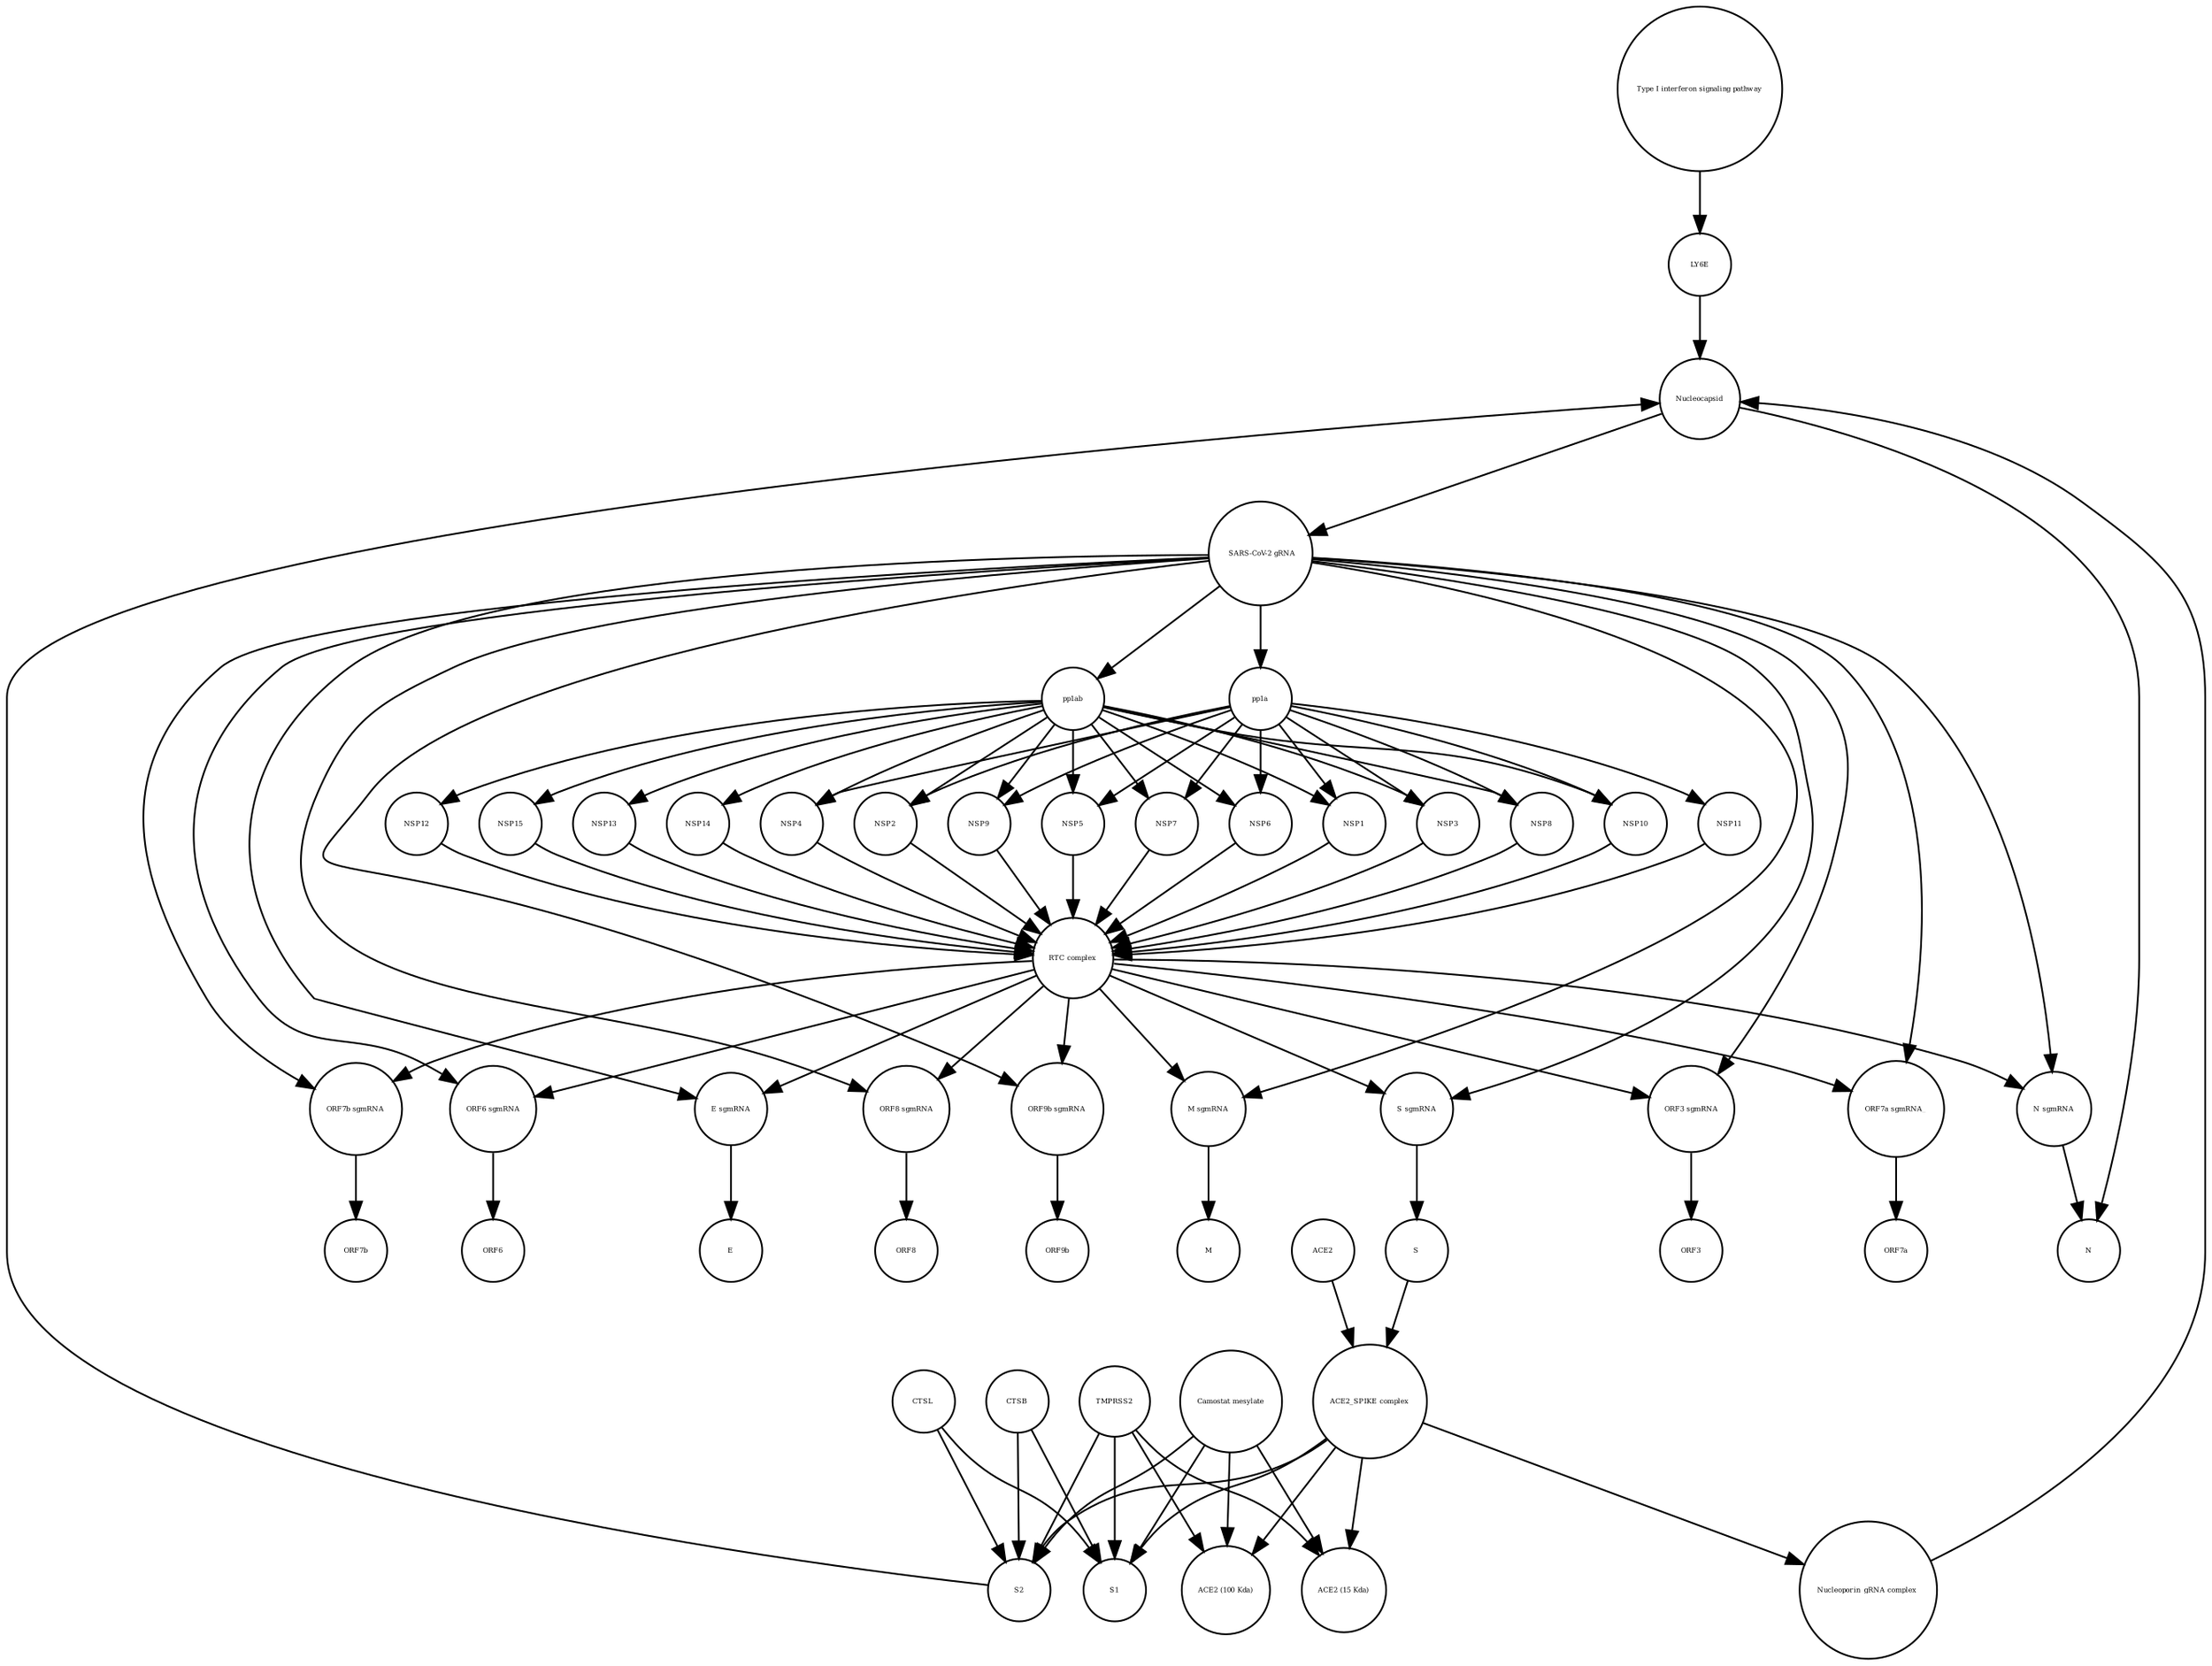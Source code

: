 strict digraph  {
"Type I interferon signaling pathway" [annotation="", bipartite=0, cls=phenotype, fontsize=4, label="Type I interferon signaling pathway", shape=circle];
LY6E [annotation="", bipartite=0, cls=macromolecule, fontsize=4, label=LY6E, shape=circle];
ORF3 [annotation="", bipartite=0, cls=macromolecule, fontsize=4, label=ORF3, shape=circle];
pp1a [annotation="", bipartite=0, cls=macromolecule, fontsize=4, label=pp1a, shape=circle];
NSP12 [annotation="", bipartite=0, cls=macromolecule, fontsize=4, label=NSP12, shape=circle];
"ACE2 (15 Kda)" [annotation="", bipartite=0, cls=macromolecule, fontsize=4, label="ACE2 (15 Kda)", shape=circle];
"E sgmRNA" [annotation="", bipartite=0, cls="nucleic acid feature", fontsize=4, label="E sgmRNA", shape=circle];
S2 [annotation="", bipartite=0, cls=macromolecule, fontsize=4, label=S2, shape=circle];
" SARS-CoV-2 gRNA" [annotation="", bipartite=0, cls="nucleic acid feature", fontsize=4, label=" SARS-CoV-2 gRNA", shape=circle];
"ORF8 sgmRNA" [annotation="", bipartite=0, cls="nucleic acid feature", fontsize=4, label="ORF8 sgmRNA", shape=circle];
"Camostat mesylate" [annotation="urn_miriam_pubchem.compound_2536", bipartite=0, cls="simple chemical", fontsize=4, label="Camostat mesylate", shape=circle];
NSP1 [annotation="", bipartite=0, cls=macromolecule, fontsize=4, label=NSP1, shape=circle];
"S sgmRNA" [annotation="", bipartite=0, cls="nucleic acid feature", fontsize=4, label="S sgmRNA", shape=circle];
"N sgmRNA" [annotation="", bipartite=0, cls="nucleic acid feature", fontsize=4, label="N sgmRNA", shape=circle];
"ORF9b sgmRNA" [annotation="", bipartite=0, cls="nucleic acid feature", fontsize=4, label="ORF9b sgmRNA", shape=circle];
NSP3 [annotation="", bipartite=0, cls=macromolecule, fontsize=4, label=NSP3, shape=circle];
"M sgmRNA" [annotation="", bipartite=0, cls="nucleic acid feature", fontsize=4, label="M sgmRNA", shape=circle];
M [annotation="", bipartite=0, cls=macromolecule, fontsize=4, label=M, shape=circle];
ORF9b [annotation="", bipartite=0, cls=macromolecule, fontsize=4, label=ORF9b, shape=circle];
"ACE2_SPIKE complex" [annotation="", bipartite=0, cls=complex, fontsize=4, label="ACE2_SPIKE complex", shape=circle];
"ORF3 sgmRNA" [annotation="", bipartite=0, cls="nucleic acid feature", fontsize=4, label="ORF3 sgmRNA", shape=circle];
ORF7a [annotation="", bipartite=0, cls=macromolecule, fontsize=4, label=ORF7a, shape=circle];
NSP8 [annotation="", bipartite=0, cls=macromolecule, fontsize=4, label=NSP8, shape=circle];
"ORF7a sgmRNA_" [annotation="", bipartite=0, cls="nucleic acid feature", fontsize=4, label="ORF7a sgmRNA_", shape=circle];
CTSB [annotation="", bipartite=0, cls=macromolecule, fontsize=4, label=CTSB, shape=circle];
NSP10 [annotation="", bipartite=0, cls=macromolecule, fontsize=4, label=NSP10, shape=circle];
"RTC complex" [annotation="", bipartite=0, cls=complex, fontsize=4, label="RTC complex", shape=circle];
NSP15 [annotation="", bipartite=0, cls=macromolecule, fontsize=4, label=NSP15, shape=circle];
N [annotation="", bipartite=0, cls=macromolecule, fontsize=4, label=N, shape=circle];
NSP13 [annotation="", bipartite=0, cls=macromolecule, fontsize=4, label=NSP13, shape=circle];
Nucleocapsid [annotation="", bipartite=0, cls=complex, fontsize=4, label=Nucleocapsid, shape=circle];
ORF6 [annotation="", bipartite=0, cls=macromolecule, fontsize=4, label=ORF6, shape=circle];
NSP11 [annotation="", bipartite=0, cls=macromolecule, fontsize=4, label=NSP11, shape=circle];
NSP4 [annotation="", bipartite=0, cls=macromolecule, fontsize=4, label=NSP4, shape=circle];
CTSL [annotation="", bipartite=0, cls=macromolecule, fontsize=4, label=CTSL, shape=circle];
S1 [annotation="", bipartite=0, cls=macromolecule, fontsize=4, label=S1, shape=circle];
NSP14 [annotation="", bipartite=0, cls=macromolecule, fontsize=4, label=NSP14, shape=circle];
TMPRSS2 [annotation="", bipartite=0, cls=macromolecule, fontsize=4, label=TMPRSS2, shape=circle];
"ORF7b sgmRNA" [annotation="", bipartite=0, cls="nucleic acid feature", fontsize=4, label="ORF7b sgmRNA", shape=circle];
NSP2 [annotation="", bipartite=0, cls=macromolecule, fontsize=4, label=NSP2, shape=circle];
NSP9 [annotation="", bipartite=0, cls=macromolecule, fontsize=4, label=NSP9, shape=circle];
E [annotation="", bipartite=0, cls=macromolecule, fontsize=4, label=E, shape=circle];
"ACE2 (100 Kda)" [annotation="", bipartite=0, cls=macromolecule, fontsize=4, label="ACE2 (100 Kda)", shape=circle];
ORF8 [annotation="", bipartite=0, cls=macromolecule, fontsize=4, label=ORF8, shape=circle];
ORF7b [annotation="", bipartite=0, cls=macromolecule, fontsize=4, label=ORF7b, shape=circle];
"Nucleoporin_gRNA complex " [annotation="", bipartite=0, cls=complex, fontsize=4, label="Nucleoporin_gRNA complex ", shape=circle];
"ORF6 sgmRNA" [annotation="", bipartite=0, cls="nucleic acid feature", fontsize=4, label="ORF6 sgmRNA", shape=circle];
NSP5 [annotation="", bipartite=0, cls=macromolecule, fontsize=4, label=NSP5, shape=circle];
pp1ab [annotation="", bipartite=0, cls=macromolecule, fontsize=4, label=pp1ab, shape=circle];
NSP7 [annotation="", bipartite=0, cls=macromolecule, fontsize=4, label=NSP7, shape=circle];
NSP6 [annotation="", bipartite=0, cls=macromolecule, fontsize=4, label=NSP6, shape=circle];
ACE2 [annotation="", bipartite=0, cls=macromolecule, fontsize=4, label=ACE2, shape=circle];
S [annotation="", bipartite=0, cls=macromolecule, fontsize=4, label=S, shape=circle];
"Type I interferon signaling pathway" -> LY6E  [annotation="", interaction_type=stimulation];
LY6E -> Nucleocapsid  [annotation="urn_miriam_doi_10.1101%2F2020.03.05.979260|urn_miriam_doi_10.1101%2F2020.04.02.021469", interaction_type=inhibition];
pp1a -> NSP10  [annotation=urn_miriam_pubmed_31226023, interaction_type=catalysis];
pp1a -> NSP2  [annotation=urn_miriam_pubmed_31226023, interaction_type=catalysis];
pp1a -> NSP9  [annotation=urn_miriam_pubmed_31226023, interaction_type=catalysis];
pp1a -> NSP3  [annotation=urn_miriam_pubmed_31226023, interaction_type=catalysis];
pp1a -> NSP5  [annotation=urn_miriam_pubmed_31226023, interaction_type=catalysis];
pp1a -> NSP11  [annotation=urn_miriam_pubmed_31226023, interaction_type=catalysis];
pp1a -> NSP7  [annotation=urn_miriam_pubmed_31226023, interaction_type=catalysis];
pp1a -> NSP6  [annotation=urn_miriam_pubmed_31226023, interaction_type=catalysis];
pp1a -> NSP8  [annotation=urn_miriam_pubmed_31226023, interaction_type=catalysis];
pp1a -> NSP1  [annotation=urn_miriam_pubmed_31226023, interaction_type=catalysis];
pp1a -> NSP4  [annotation=urn_miriam_pubmed_31226023, interaction_type=catalysis];
NSP12 -> "RTC complex"  [annotation="", interaction_type=production];
"E sgmRNA" -> E  [annotation="", interaction_type=production];
S2 -> Nucleocapsid  [annotation="urn_miriam_doi_10.1101%2F2020.03.05.979260|urn_miriam_doi_10.1101%2F2020.04.02.021469", interaction_type=stimulation];
" SARS-CoV-2 gRNA" -> pp1ab  [annotation="", interaction_type=production];
" SARS-CoV-2 gRNA" -> pp1a  [annotation="", interaction_type=production];
" SARS-CoV-2 gRNA" -> "S sgmRNA"  [annotation="", interaction_type=production];
" SARS-CoV-2 gRNA" -> "ORF7b sgmRNA"  [annotation="", interaction_type=production];
" SARS-CoV-2 gRNA" -> "N sgmRNA"  [annotation="", interaction_type=production];
" SARS-CoV-2 gRNA" -> "ORF9b sgmRNA"  [annotation="", interaction_type=production];
" SARS-CoV-2 gRNA" -> "M sgmRNA"  [annotation="", interaction_type=production];
" SARS-CoV-2 gRNA" -> "ORF6 sgmRNA"  [annotation="", interaction_type=production];
" SARS-CoV-2 gRNA" -> "E sgmRNA"  [annotation="", interaction_type=production];
" SARS-CoV-2 gRNA" -> "ORF3 sgmRNA"  [annotation="", interaction_type=production];
" SARS-CoV-2 gRNA" -> "ORF8 sgmRNA"  [annotation="", interaction_type=production];
" SARS-CoV-2 gRNA" -> "ORF7a sgmRNA_"  [annotation="", interaction_type=production];
"ORF8 sgmRNA" -> ORF8  [annotation="", interaction_type=production];
"Camostat mesylate" -> S2  [annotation="urn_miriam_pubmed_32142651|urn_miriam_pubmed_32094589|urn_miriam_pubmed_24227843", interaction_type=inhibition];
"Camostat mesylate" -> S1  [annotation="urn_miriam_pubmed_32142651|urn_miriam_pubmed_32094589|urn_miriam_pubmed_24227843", interaction_type=inhibition];
"Camostat mesylate" -> "ACE2 (100 Kda)"  [annotation="urn_miriam_pubmed_32142651|urn_miriam_pubmed_32094589|urn_miriam_pubmed_24227843", interaction_type=inhibition];
"Camostat mesylate" -> "ACE2 (15 Kda)"  [annotation="urn_miriam_pubmed_32142651|urn_miriam_pubmed_32094589|urn_miriam_pubmed_24227843", interaction_type=inhibition];
NSP1 -> "RTC complex"  [annotation="", interaction_type=production];
"S sgmRNA" -> S  [annotation="", interaction_type=production];
"N sgmRNA" -> N  [annotation="", interaction_type=production];
"ORF9b sgmRNA" -> ORF9b  [annotation="", interaction_type=production];
NSP3 -> "RTC complex"  [annotation="", interaction_type=production];
"M sgmRNA" -> M  [annotation="", interaction_type=production];
"ACE2_SPIKE complex" -> "ACE2 (100 Kda)"  [annotation="", interaction_type=production];
"ACE2_SPIKE complex" -> "ACE2 (15 Kda)"  [annotation="", interaction_type=production];
"ACE2_SPIKE complex" -> S2  [annotation="", interaction_type=production];
"ACE2_SPIKE complex" -> S1  [annotation="", interaction_type=production];
"ACE2_SPIKE complex" -> "Nucleoporin_gRNA complex "  [annotation="urn_miriam_pubmed_32142651|urn_miriam_pubmed_32094589", interaction_type=stimulation];
"ORF3 sgmRNA" -> ORF3  [annotation="", interaction_type=production];
NSP8 -> "RTC complex"  [annotation="", interaction_type=production];
"ORF7a sgmRNA_" -> ORF7a  [annotation="", interaction_type=production];
CTSB -> S2  [annotation=urn_miriam_pubmed_32142651, interaction_type=catalysis];
CTSB -> S1  [annotation=urn_miriam_pubmed_32142651, interaction_type=catalysis];
NSP10 -> "RTC complex"  [annotation="", interaction_type=production];
"RTC complex" -> "S sgmRNA"  [annotation=urn_miriam_pubmed_31226023, interaction_type="necessary stimulation"];
"RTC complex" -> "ORF7b sgmRNA"  [annotation=urn_miriam_pubmed_31226023, interaction_type="necessary stimulation"];
"RTC complex" -> "N sgmRNA"  [annotation=urn_miriam_pubmed_31226023, interaction_type="necessary stimulation"];
"RTC complex" -> "ORF9b sgmRNA"  [annotation=urn_miriam_pubmed_31226023, interaction_type="necessary stimulation"];
"RTC complex" -> "M sgmRNA"  [annotation=urn_miriam_pubmed_31226023, interaction_type="necessary stimulation"];
"RTC complex" -> "ORF6 sgmRNA"  [annotation=urn_miriam_pubmed_31226023, interaction_type="necessary stimulation"];
"RTC complex" -> "ORF3 sgmRNA"  [annotation=urn_miriam_pubmed_31226023, interaction_type="necessary stimulation"];
"RTC complex" -> "E sgmRNA"  [annotation=urn_miriam_pubmed_31226023, interaction_type="necessary stimulation"];
"RTC complex" -> "ORF8 sgmRNA"  [annotation=urn_miriam_pubmed_31226023, interaction_type="necessary stimulation"];
"RTC complex" -> "ORF7a sgmRNA_"  [annotation=urn_miriam_pubmed_31226023, interaction_type="necessary stimulation"];
NSP15 -> "RTC complex"  [annotation="", interaction_type=production];
NSP13 -> "RTC complex"  [annotation="", interaction_type=production];
Nucleocapsid -> " SARS-CoV-2 gRNA"  [annotation="", interaction_type=production];
Nucleocapsid -> N  [annotation="", interaction_type=production];
NSP11 -> "RTC complex"  [annotation="", interaction_type=production];
NSP4 -> "RTC complex"  [annotation="", interaction_type=production];
CTSL -> S2  [annotation=urn_miriam_pubmed_32142651, interaction_type=catalysis];
CTSL -> S1  [annotation=urn_miriam_pubmed_32142651, interaction_type=catalysis];
NSP14 -> "RTC complex"  [annotation="", interaction_type=production];
TMPRSS2 -> S2  [annotation="urn_miriam_pubmed_32142651|urn_miriam_pubmed_32094589|urn_miriam_pubmed_24227843", interaction_type=catalysis];
TMPRSS2 -> S1  [annotation="urn_miriam_pubmed_32142651|urn_miriam_pubmed_32094589|urn_miriam_pubmed_24227843", interaction_type=catalysis];
TMPRSS2 -> "ACE2 (100 Kda)"  [annotation="urn_miriam_pubmed_32142651|urn_miriam_pubmed_32094589|urn_miriam_pubmed_24227843", interaction_type=catalysis];
TMPRSS2 -> "ACE2 (15 Kda)"  [annotation="urn_miriam_pubmed_32142651|urn_miriam_pubmed_32094589|urn_miriam_pubmed_24227843", interaction_type=catalysis];
"ORF7b sgmRNA" -> ORF7b  [annotation="", interaction_type=production];
NSP2 -> "RTC complex"  [annotation="", interaction_type=production];
NSP9 -> "RTC complex"  [annotation="", interaction_type=production];
"Nucleoporin_gRNA complex " -> Nucleocapsid  [annotation="", interaction_type=production];
"ORF6 sgmRNA" -> ORF6  [annotation="", interaction_type=production];
NSP5 -> "RTC complex"  [annotation="", interaction_type=production];
pp1ab -> NSP10  [annotation=urn_miriam_pubmed_31226023, interaction_type=catalysis];
pp1ab -> NSP2  [annotation=urn_miriam_pubmed_31226023, interaction_type=catalysis];
pp1ab -> NSP15  [annotation=urn_miriam_pubmed_31226023, interaction_type=catalysis];
pp1ab -> NSP9  [annotation=urn_miriam_pubmed_31226023, interaction_type=catalysis];
pp1ab -> NSP13  [annotation=urn_miriam_pubmed_31226023, interaction_type=catalysis];
pp1ab -> NSP12  [annotation=urn_miriam_pubmed_31226023, interaction_type=catalysis];
pp1ab -> NSP3  [annotation=urn_miriam_pubmed_31226023, interaction_type=catalysis];
pp1ab -> NSP5  [annotation=urn_miriam_pubmed_31226023, interaction_type=catalysis];
pp1ab -> NSP7  [annotation=urn_miriam_pubmed_31226023, interaction_type=catalysis];
pp1ab -> NSP6  [annotation=urn_miriam_pubmed_31226023, interaction_type=catalysis];
pp1ab -> NSP14  [annotation=urn_miriam_pubmed_31226023, interaction_type=catalysis];
pp1ab -> NSP8  [annotation=urn_miriam_pubmed_31226023, interaction_type=catalysis];
pp1ab -> NSP1  [annotation=urn_miriam_pubmed_31226023, interaction_type=catalysis];
pp1ab -> NSP4  [annotation=urn_miriam_pubmed_31226023, interaction_type=catalysis];
NSP7 -> "RTC complex"  [annotation="", interaction_type=production];
NSP6 -> "RTC complex"  [annotation="", interaction_type=production];
ACE2 -> "ACE2_SPIKE complex"  [annotation="", interaction_type=production];
S -> "ACE2_SPIKE complex"  [annotation="", interaction_type=production];
}
